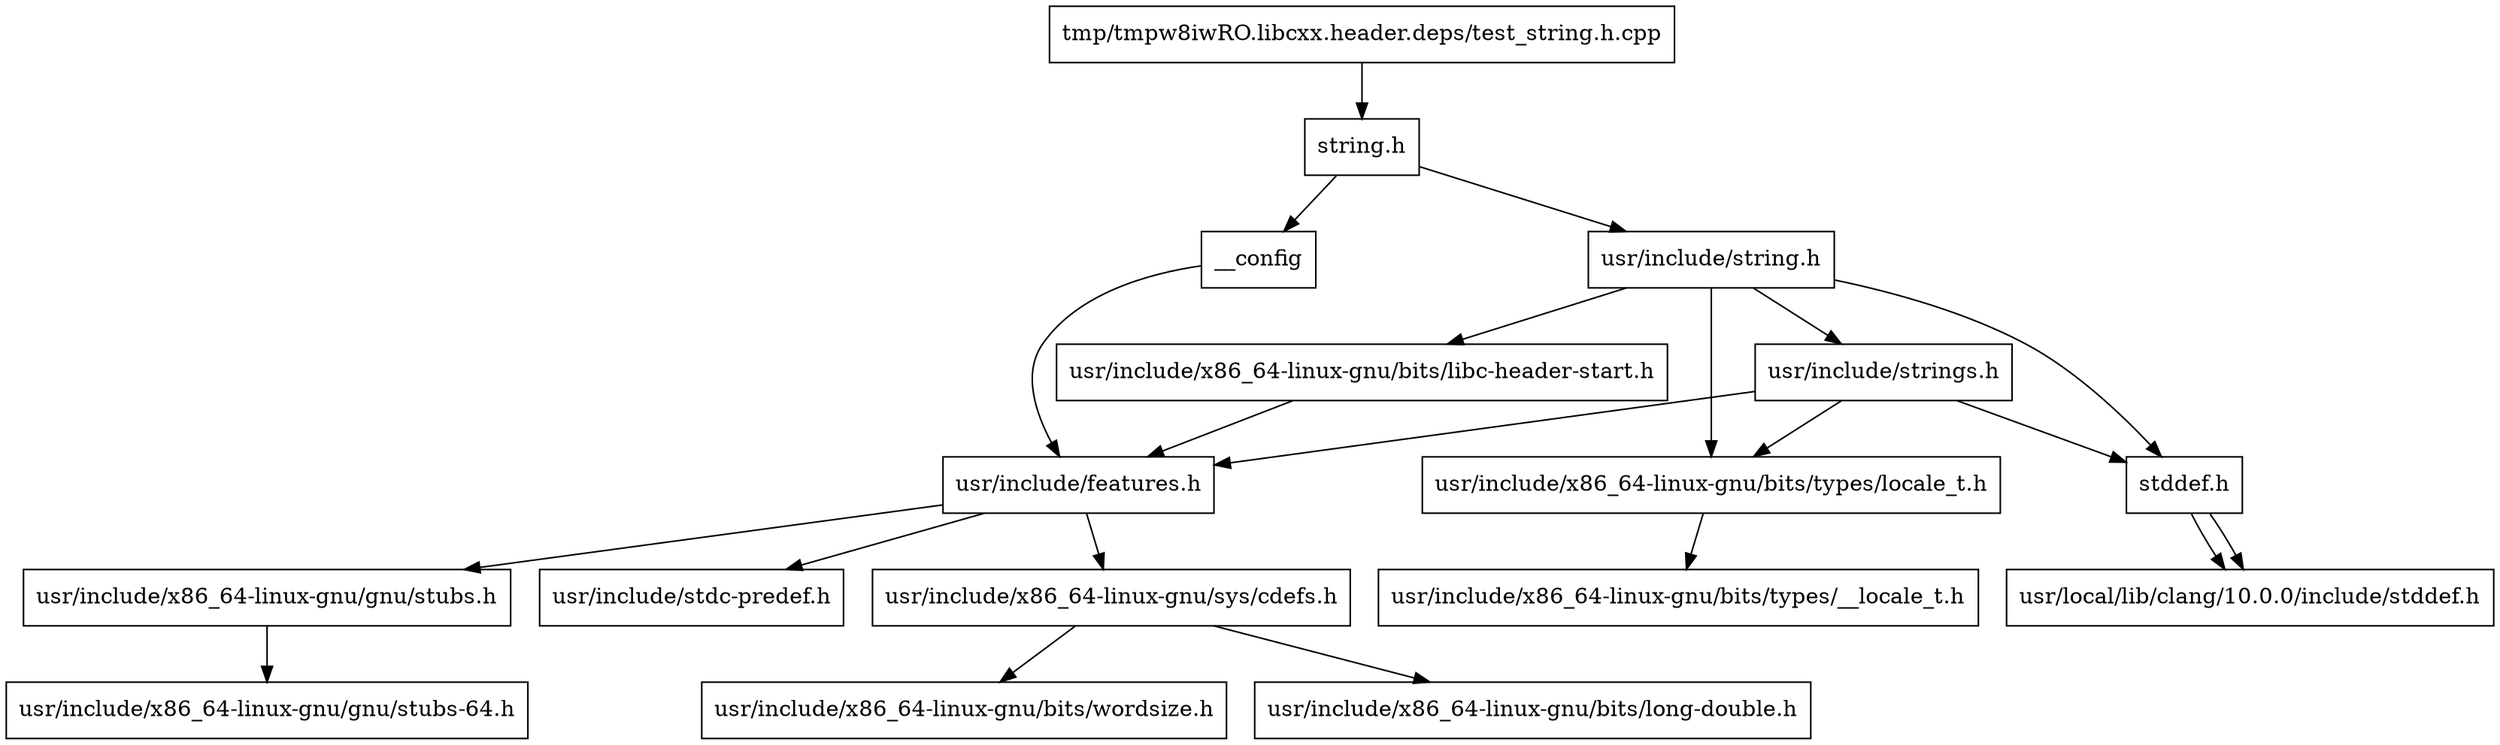 digraph "dependencies" {
  header_1 [ shape="box", label="string.h"];
  header_0 [ shape="box", label="tmp/tmpw8iwRO.libcxx.header.deps/test_string.h.cpp"];
  header_2 [ shape="box", label="__config"];
  header_3 [ shape="box", label="usr/include/features.h"];
  header_4 [ shape="box", label="usr/include/stdc-predef.h"];
  header_5 [ shape="box", label="usr/include/x86_64-linux-gnu/sys/cdefs.h"];
  header_6 [ shape="box", label="usr/include/x86_64-linux-gnu/bits/wordsize.h"];
  header_7 [ shape="box", label="usr/include/x86_64-linux-gnu/bits/long-double.h"];
  header_8 [ shape="box", label="usr/include/x86_64-linux-gnu/gnu/stubs.h"];
  header_9 [ shape="box", label="usr/include/x86_64-linux-gnu/gnu/stubs-64.h"];
  header_11 [ shape="box", label="usr/include/string.h"];
  header_12 [ shape="box", label="usr/include/x86_64-linux-gnu/bits/libc-header-start.h"];
  header_13 [ shape="box", label="stddef.h"];
  header_14 [ shape="box", label="usr/local/lib/clang/10.0.0/include/stddef.h"];
  header_15 [ shape="box", label="usr/include/x86_64-linux-gnu/bits/types/locale_t.h"];
  header_16 [ shape="box", label="usr/include/x86_64-linux-gnu/bits/types/__locale_t.h"];
  header_17 [ shape="box", label="usr/include/strings.h"];
  header_11 -> header_12;
  header_11 -> header_13;
  header_11 -> header_15;
  header_11 -> header_17;
  header_5 -> header_6;
  header_5 -> header_7;
  header_13 -> header_14;
  header_13 -> header_14;
  header_2 -> header_3;
  header_12 -> header_3;
  header_17 -> header_3;
  header_17 -> header_13;
  header_17 -> header_15;
  header_0 -> header_1;
  header_8 -> header_9;
  header_15 -> header_16;
  header_3 -> header_4;
  header_3 -> header_5;
  header_3 -> header_8;
  header_1 -> header_2;
  header_1 -> header_11;
}
